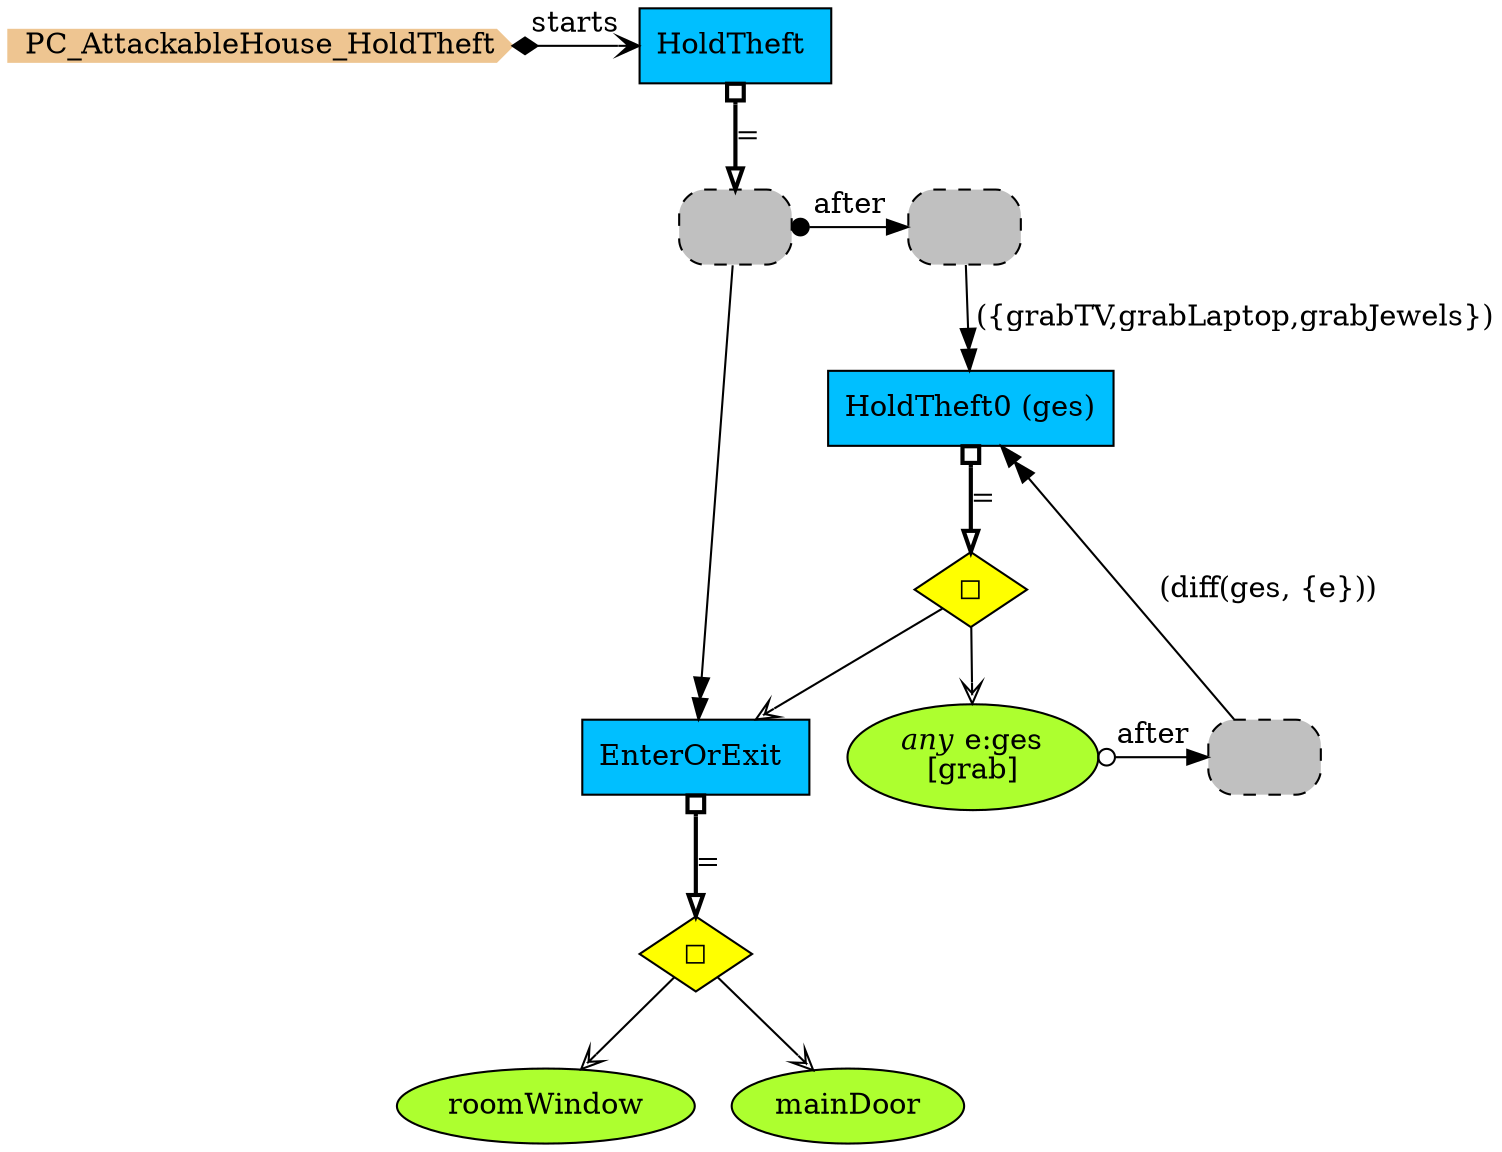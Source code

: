 digraph {
StartN_ [shape = cds,color=burlywood2,style=filled,height=.2,width=.2, label =PC_AttackableHouse_HoldTheft];
RefHoldTheft02 [shape=rectangle,fillcolor=gray,style="rounded,filled,dashed",label=" "];
grab [shape=ellipse,fillcolor=greenyellow,style = filled,label=<<I>any</I> e:ges<br/>[grab]>];
RefHoldTheft0 [shape=rectangle,fillcolor=gray,style="rounded,filled,dashed",label=" "];
HoldTheft0 [shape=box,fillcolor=deepskyblue,style = filled,label="HoldTheft0 (ges)"];
OpHoldTheft [shape=diamond,fillcolor=yellow,style = filled,label="◻︎"];
roomWindow [shape=ellipse,fillcolor=greenyellow,style = filled,label="roomWindow"];
mainDoor [shape=ellipse,fillcolor=greenyellow,style = filled,label="mainDoor"];
EnterOrExit [shape=box,fillcolor=deepskyblue,style = filled,label="EnterOrExit "];
OpEnterOrExit [shape=diamond,fillcolor=yellow,style = filled,label="◻︎"];
HoldTheft [shape=box,fillcolor=deepskyblue,style = filled,label="HoldTheft "];
RefEnterOrExit [shape=rectangle,fillcolor=gray,style="rounded,filled,dashed",label=" "];

{rank=min;StartN_,HoldTheft}
{rank=same;RefEnterOrExit,RefHoldTheft0}
{rank=same;grab,RefHoldTheft02}

OpHoldTheft->EnterOrExit[arrowhead="vee",fillcolor=white,label=""];
grab->RefHoldTheft02[arrowtail=odot,dir=both,label="after"];
RefHoldTheft02->HoldTheft0[arrowhead="normalnormal",label=" (diff(ges, {e}))"];
OpHoldTheft->grab[arrowhead="vee",fillcolor=white,label=""];
RefHoldTheft0->HoldTheft0[arrowhead="normalnormal",label=" ({grabTV,grabLaptop,grabJewels})"];
RefEnterOrExit->RefHoldTheft0[arrowtail=dot,dir=both,label="after"];
OpEnterOrExit->roomWindow[arrowhead="vee",fillcolor=white,label=""];
OpEnterOrExit->mainDoor[arrowhead="vee",fillcolor=white,label=""];
RefEnterOrExit->EnterOrExit[arrowhead="normalnormal",label=" "];
StartN_->HoldTheft[arrowhead="open",arrowtail=diamond,dir=both,label="starts"];
HoldTheft0->OpHoldTheft[arrowhead="onormal",dir=both,arrowtail=obox,penwidth=2,label="="];
EnterOrExit->OpEnterOrExit[arrowhead="onormal",dir=both,arrowtail=obox,penwidth=2,label="="];
HoldTheft->RefEnterOrExit[arrowhead="onormal",dir=both,arrowtail=obox,penwidth=2,label="="];
}
